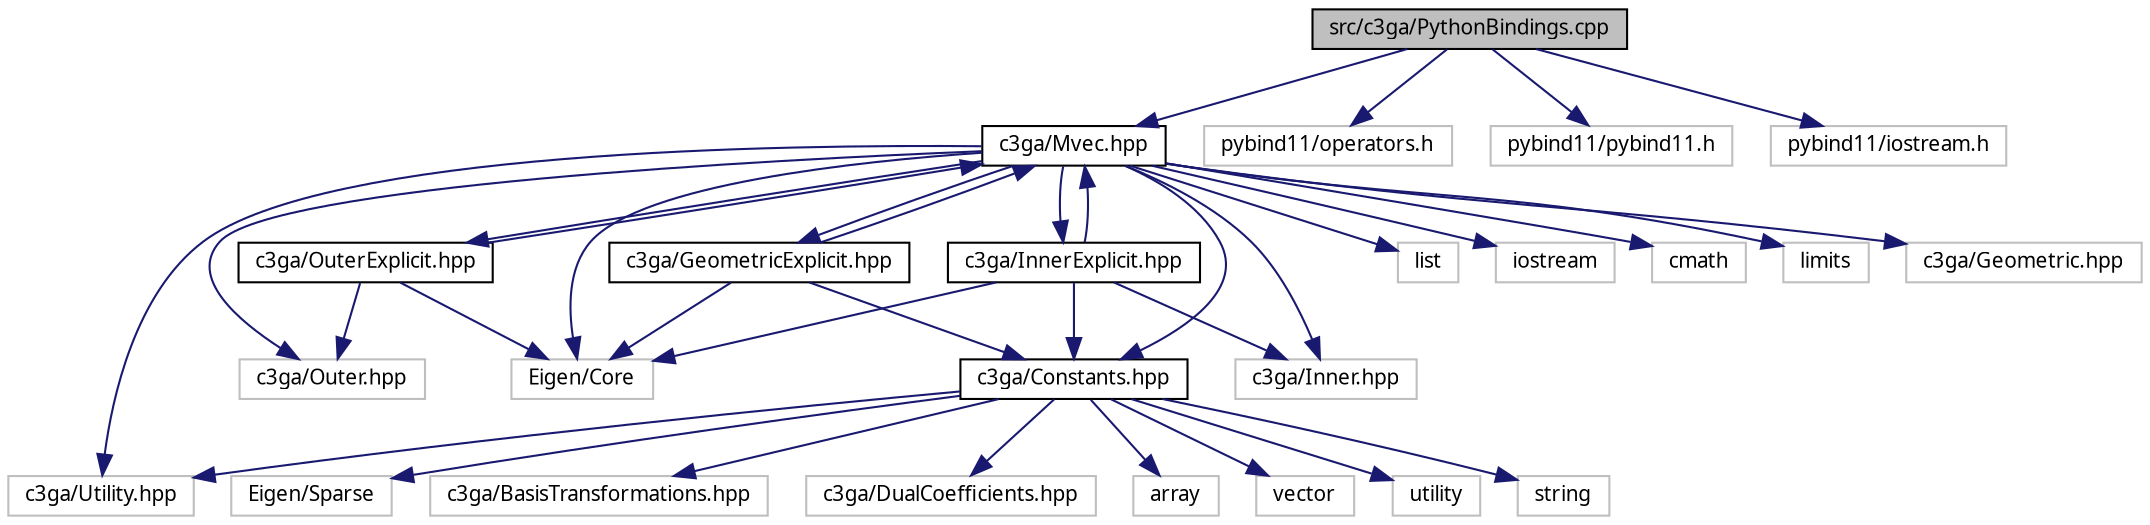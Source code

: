 digraph "src/c3ga/PythonBindings.cpp"
{
 // LATEX_PDF_SIZE
  bgcolor="transparent";
  edge [fontname="Helvetica#FreeSans",fontsize="10",labelfontname="Helvetica#FreeSans",labelfontsize="10"];
  node [fontname="Helvetica#FreeSans",fontsize="10",shape=record];
  Node1 [label="src/c3ga/PythonBindings.cpp",height=0.2,width=0.4,color="black", fillcolor="grey75", style="filled", fontcolor="black",tooltip="Python bindings using pybind11."];
  Node1 -> Node2 [color="midnightblue",fontsize="10",style="solid",fontname="Helvetica#FreeSans"];
  Node2 [label="c3ga/Mvec.hpp",height=0.2,width=0.4,color="black",URL="$Mvec_8hpp.html",tooltip="Class to define a multivector and its basic operators in the Geometric algebra of c3ga."];
  Node2 -> Node3 [color="midnightblue",fontsize="10",style="solid",fontname="Helvetica#FreeSans"];
  Node3 [label="Eigen/Core",height=0.2,width=0.4,color="grey75",tooltip=" "];
  Node2 -> Node4 [color="midnightblue",fontsize="10",style="solid",fontname="Helvetica#FreeSans"];
  Node4 [label="list",height=0.2,width=0.4,color="grey75",tooltip=" "];
  Node2 -> Node5 [color="midnightblue",fontsize="10",style="solid",fontname="Helvetica#FreeSans"];
  Node5 [label="iostream",height=0.2,width=0.4,color="grey75",tooltip=" "];
  Node2 -> Node6 [color="midnightblue",fontsize="10",style="solid",fontname="Helvetica#FreeSans"];
  Node6 [label="cmath",height=0.2,width=0.4,color="grey75",tooltip=" "];
  Node2 -> Node7 [color="midnightblue",fontsize="10",style="solid",fontname="Helvetica#FreeSans"];
  Node7 [label="limits",height=0.2,width=0.4,color="grey75",tooltip=" "];
  Node2 -> Node8 [color="midnightblue",fontsize="10",style="solid",fontname="Helvetica#FreeSans"];
  Node8 [label="c3ga/Utility.hpp",height=0.2,width=0.4,color="grey75",tooltip=" "];
  Node2 -> Node9 [color="midnightblue",fontsize="10",style="solid",fontname="Helvetica#FreeSans"];
  Node9 [label="c3ga/Constants.hpp",height=0.2,width=0.4,color="black",URL="$Constants_8hpp.html",tooltip="Constant values and data related to the specified geometric algebra (c3ga)"];
  Node9 -> Node10 [color="midnightblue",fontsize="10",style="solid",fontname="Helvetica#FreeSans"];
  Node10 [label="array",height=0.2,width=0.4,color="grey75",tooltip=" "];
  Node9 -> Node11 [color="midnightblue",fontsize="10",style="solid",fontname="Helvetica#FreeSans"];
  Node11 [label="vector",height=0.2,width=0.4,color="grey75",tooltip=" "];
  Node9 -> Node12 [color="midnightblue",fontsize="10",style="solid",fontname="Helvetica#FreeSans"];
  Node12 [label="utility",height=0.2,width=0.4,color="grey75",tooltip=" "];
  Node9 -> Node13 [color="midnightblue",fontsize="10",style="solid",fontname="Helvetica#FreeSans"];
  Node13 [label="string",height=0.2,width=0.4,color="grey75",tooltip=" "];
  Node9 -> Node14 [color="midnightblue",fontsize="10",style="solid",fontname="Helvetica#FreeSans"];
  Node14 [label="Eigen/Sparse",height=0.2,width=0.4,color="grey75",tooltip=" "];
  Node9 -> Node8 [color="midnightblue",fontsize="10",style="solid",fontname="Helvetica#FreeSans"];
  Node9 -> Node15 [color="midnightblue",fontsize="10",style="solid",fontname="Helvetica#FreeSans"];
  Node15 [label="c3ga/BasisTransformations.hpp",height=0.2,width=0.4,color="grey75",tooltip=" "];
  Node9 -> Node16 [color="midnightblue",fontsize="10",style="solid",fontname="Helvetica#FreeSans"];
  Node16 [label="c3ga/DualCoefficients.hpp",height=0.2,width=0.4,color="grey75",tooltip=" "];
  Node2 -> Node17 [color="midnightblue",fontsize="10",style="solid",fontname="Helvetica#FreeSans"];
  Node17 [label="c3ga/Outer.hpp",height=0.2,width=0.4,color="grey75",tooltip=" "];
  Node2 -> Node18 [color="midnightblue",fontsize="10",style="solid",fontname="Helvetica#FreeSans"];
  Node18 [label="c3ga/Inner.hpp",height=0.2,width=0.4,color="grey75",tooltip=" "];
  Node2 -> Node19 [color="midnightblue",fontsize="10",style="solid",fontname="Helvetica#FreeSans"];
  Node19 [label="c3ga/Geometric.hpp",height=0.2,width=0.4,color="grey75",tooltip=" "];
  Node2 -> Node20 [color="midnightblue",fontsize="10",style="solid",fontname="Helvetica#FreeSans"];
  Node20 [label="c3ga/OuterExplicit.hpp",height=0.2,width=0.4,color="black",URL="$OuterExplicit_8hpp.html",tooltip="Explicit precomputed per grades outer product."];
  Node20 -> Node3 [color="midnightblue",fontsize="10",style="solid",fontname="Helvetica#FreeSans"];
  Node20 -> Node2 [color="midnightblue",fontsize="10",style="solid",fontname="Helvetica#FreeSans"];
  Node20 -> Node17 [color="midnightblue",fontsize="10",style="solid",fontname="Helvetica#FreeSans"];
  Node2 -> Node21 [color="midnightblue",fontsize="10",style="solid",fontname="Helvetica#FreeSans"];
  Node21 [label="c3ga/InnerExplicit.hpp",height=0.2,width=0.4,color="black",URL="$InnerExplicit_8hpp.html",tooltip="Explicit precomputed per grades inner products of c3ga."];
  Node21 -> Node3 [color="midnightblue",fontsize="10",style="solid",fontname="Helvetica#FreeSans"];
  Node21 -> Node2 [color="midnightblue",fontsize="10",style="solid",fontname="Helvetica#FreeSans"];
  Node21 -> Node18 [color="midnightblue",fontsize="10",style="solid",fontname="Helvetica#FreeSans"];
  Node21 -> Node9 [color="midnightblue",fontsize="10",style="solid",fontname="Helvetica#FreeSans"];
  Node2 -> Node22 [color="midnightblue",fontsize="10",style="solid",fontname="Helvetica#FreeSans"];
  Node22 [label="c3ga/GeometricExplicit.hpp",height=0.2,width=0.4,color="black",URL="$GeometricExplicit_8hpp.html",tooltip="Explicit precomputed per grades geometric products of c3ga."];
  Node22 -> Node3 [color="midnightblue",fontsize="10",style="solid",fontname="Helvetica#FreeSans"];
  Node22 -> Node2 [color="midnightblue",fontsize="10",style="solid",fontname="Helvetica#FreeSans"];
  Node22 -> Node9 [color="midnightblue",fontsize="10",style="solid",fontname="Helvetica#FreeSans"];
  Node1 -> Node23 [color="midnightblue",fontsize="10",style="solid",fontname="Helvetica#FreeSans"];
  Node23 [label="pybind11/operators.h",height=0.2,width=0.4,color="grey75",tooltip=" "];
  Node1 -> Node24 [color="midnightblue",fontsize="10",style="solid",fontname="Helvetica#FreeSans"];
  Node24 [label="pybind11/pybind11.h",height=0.2,width=0.4,color="grey75",tooltip=" "];
  Node1 -> Node25 [color="midnightblue",fontsize="10",style="solid",fontname="Helvetica#FreeSans"];
  Node25 [label="pybind11/iostream.h",height=0.2,width=0.4,color="grey75",tooltip=" "];
}
